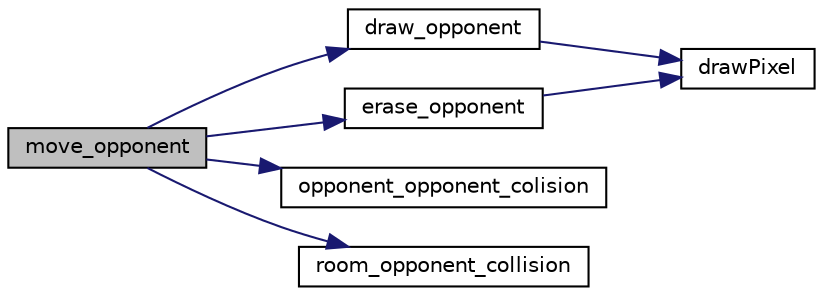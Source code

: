 digraph "move_opponent"
{
 // LATEX_PDF_SIZE
  edge [fontname="Helvetica",fontsize="10",labelfontname="Helvetica",labelfontsize="10"];
  node [fontname="Helvetica",fontsize="10",shape=record];
  rankdir="LR";
  Node1 [label="move_opponent",height=0.2,width=0.4,color="black", fillcolor="grey75", style="filled", fontcolor="black",tooltip=" "];
  Node1 -> Node2 [color="midnightblue",fontsize="10",style="solid",fontname="Helvetica"];
  Node2 [label="draw_opponent",height=0.2,width=0.4,color="black", fillcolor="white", style="filled",URL="$_opponents_8c.html#a266cb6486a1ed361ae0381cf46ab7764",tooltip=" "];
  Node2 -> Node3 [color="midnightblue",fontsize="10",style="solid",fontname="Helvetica"];
  Node3 [label="drawPixel",height=0.2,width=0.4,color="black", fillcolor="white", style="filled",URL="$_videocard_8c.html#a6091a4bd04596e6e8e39b7dee1e1b118",tooltip="Draws a certain pixel with a specific colour in the secondary buffer."];
  Node1 -> Node4 [color="midnightblue",fontsize="10",style="solid",fontname="Helvetica"];
  Node4 [label="erase_opponent",height=0.2,width=0.4,color="black", fillcolor="white", style="filled",URL="$_opponents_8c.html#a193a4a3e914becc3f34ce1d381777853",tooltip=" "];
  Node4 -> Node3 [color="midnightblue",fontsize="10",style="solid",fontname="Helvetica"];
  Node1 -> Node5 [color="midnightblue",fontsize="10",style="solid",fontname="Helvetica"];
  Node5 [label="opponent_opponent_colision",height=0.2,width=0.4,color="black", fillcolor="white", style="filled",URL="$_opponents_8c.html#ac980447170577783ee298a806ace20d2",tooltip=" "];
  Node1 -> Node6 [color="midnightblue",fontsize="10",style="solid",fontname="Helvetica"];
  Node6 [label="room_opponent_collision",height=0.2,width=0.4,color="black", fillcolor="white", style="filled",URL="$_opponents_8c.html#a29fac6365df53322a55732747a84c6f5",tooltip=" "];
}
